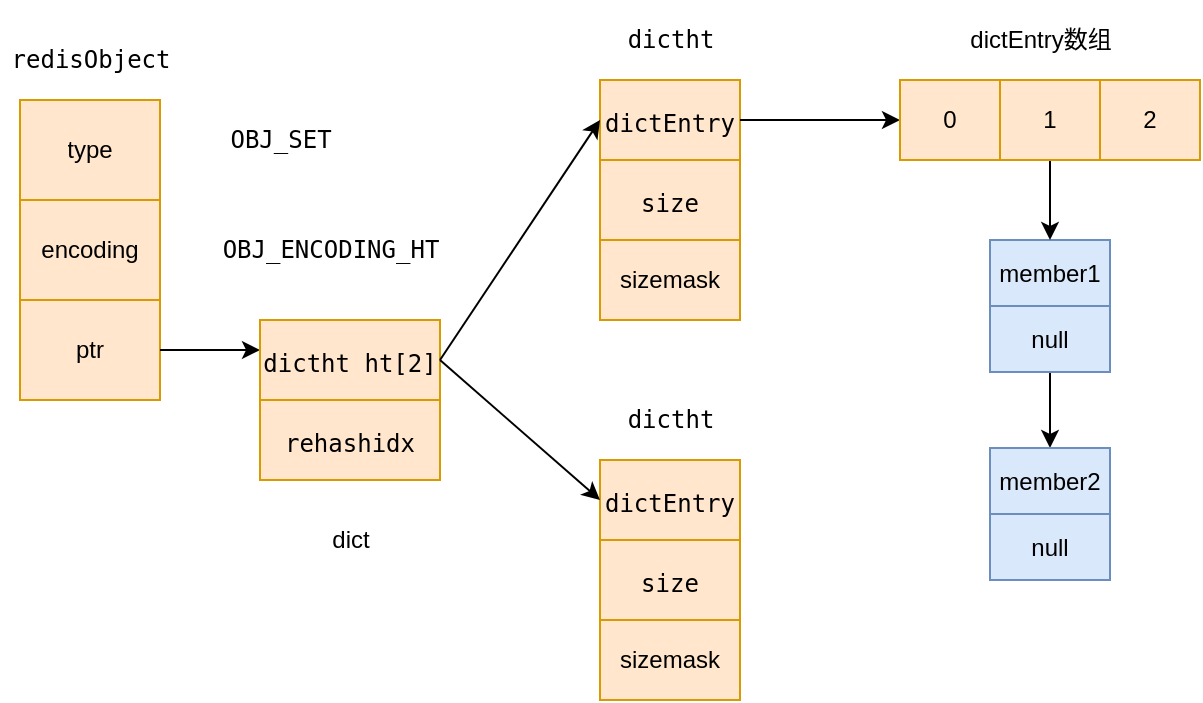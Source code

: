 <mxfile version="15.4.0" type="device"><diagram id="BtO7_PhMWMFOAYuD60Nx" name="第 1 页"><mxGraphModel dx="946" dy="623" grid="1" gridSize="10" guides="1" tooltips="1" connect="1" arrows="1" fold="1" page="1" pageScale="1" pageWidth="827" pageHeight="1169" math="0" shadow="0"><root><mxCell id="0"/><mxCell id="1" parent="0"/><mxCell id="xZIF3m_iuYsStSMo20T5-1" value="" style="shape=table;html=1;whiteSpace=wrap;startSize=0;container=1;collapsible=0;childLayout=tableLayout;fillColor=#ffe6cc;strokeColor=#d79b00;" parent="1" vertex="1"><mxGeometry x="100" y="280" width="70" height="150" as="geometry"/></mxCell><mxCell id="xZIF3m_iuYsStSMo20T5-2" value="" style="shape=partialRectangle;html=1;whiteSpace=wrap;collapsible=0;dropTarget=0;pointerEvents=0;fillColor=none;top=0;left=0;bottom=0;right=0;points=[[0,0.5],[1,0.5]];portConstraint=eastwest;" parent="xZIF3m_iuYsStSMo20T5-1" vertex="1"><mxGeometry width="70" height="50" as="geometry"/></mxCell><mxCell id="xZIF3m_iuYsStSMo20T5-3" value="type&lt;br&gt;" style="shape=partialRectangle;html=1;whiteSpace=wrap;connectable=0;fillColor=none;top=0;left=0;bottom=0;right=0;overflow=hidden;pointerEvents=1;" parent="xZIF3m_iuYsStSMo20T5-2" vertex="1"><mxGeometry width="70" height="50" as="geometry"><mxRectangle width="70" height="50" as="alternateBounds"/></mxGeometry></mxCell><mxCell id="xZIF3m_iuYsStSMo20T5-4" value="" style="shape=partialRectangle;html=1;whiteSpace=wrap;collapsible=0;dropTarget=0;pointerEvents=0;fillColor=none;top=0;left=0;bottom=0;right=0;points=[[0,0.5],[1,0.5]];portConstraint=eastwest;" parent="xZIF3m_iuYsStSMo20T5-1" vertex="1"><mxGeometry y="50" width="70" height="50" as="geometry"/></mxCell><mxCell id="xZIF3m_iuYsStSMo20T5-5" value="encoding" style="shape=partialRectangle;html=1;whiteSpace=wrap;connectable=0;fillColor=none;top=0;left=0;bottom=0;right=0;overflow=hidden;pointerEvents=1;" parent="xZIF3m_iuYsStSMo20T5-4" vertex="1"><mxGeometry width="70" height="50" as="geometry"><mxRectangle width="70" height="50" as="alternateBounds"/></mxGeometry></mxCell><mxCell id="xZIF3m_iuYsStSMo20T5-6" value="" style="shape=partialRectangle;html=1;whiteSpace=wrap;collapsible=0;dropTarget=0;pointerEvents=0;fillColor=none;top=0;left=0;bottom=0;right=0;points=[[0,0.5],[1,0.5]];portConstraint=eastwest;" parent="xZIF3m_iuYsStSMo20T5-1" vertex="1"><mxGeometry y="100" width="70" height="50" as="geometry"/></mxCell><mxCell id="xZIF3m_iuYsStSMo20T5-7" value="ptr" style="shape=partialRectangle;html=1;whiteSpace=wrap;connectable=0;fillColor=none;top=0;left=0;bottom=0;right=0;overflow=hidden;pointerEvents=1;" parent="xZIF3m_iuYsStSMo20T5-6" vertex="1"><mxGeometry width="70" height="50" as="geometry"><mxRectangle width="70" height="50" as="alternateBounds"/></mxGeometry></mxCell><mxCell id="xZIF3m_iuYsStSMo20T5-8" value="&lt;pre&gt;redisObject&lt;/pre&gt;" style="text;html=1;align=center;verticalAlign=middle;resizable=0;points=[];autosize=1;strokeColor=none;fillColor=none;" parent="1" vertex="1"><mxGeometry x="90" y="240" width="90" height="40" as="geometry"/></mxCell><mxCell id="xZIF3m_iuYsStSMo20T5-9" style="edgeStyle=orthogonalEdgeStyle;rounded=0;orthogonalLoop=1;jettySize=auto;html=1;exitX=1;exitY=0.5;exitDx=0;exitDy=0;entryX=0;entryY=0.5;entryDx=0;entryDy=0;" parent="1" source="xZIF3m_iuYsStSMo20T5-6" edge="1"><mxGeometry relative="1" as="geometry"><mxPoint x="220" y="405" as="targetPoint"/></mxGeometry></mxCell><mxCell id="xZIF3m_iuYsStSMo20T5-10" value="&lt;pre&gt;OBJ_SET&lt;/pre&gt;" style="text;html=1;align=center;verticalAlign=middle;resizable=0;points=[];autosize=1;strokeColor=none;fillColor=none;" parent="1" vertex="1"><mxGeometry x="195" y="280" width="70" height="40" as="geometry"/></mxCell><mxCell id="xZIF3m_iuYsStSMo20T5-11" value="&lt;pre&gt;&lt;pre&gt;&lt;pre&gt;OBJ_ENCODING_HT&lt;/pre&gt;&lt;/pre&gt;&lt;/pre&gt;" style="text;html=1;align=center;verticalAlign=middle;resizable=0;points=[];autosize=1;strokeColor=none;fillColor=none;" parent="1" vertex="1"><mxGeometry x="195" y="335" width="120" height="40" as="geometry"/></mxCell><mxCell id="xZIF3m_iuYsStSMo20T5-12" value="" style="shape=table;html=1;whiteSpace=wrap;startSize=0;container=1;collapsible=0;childLayout=tableLayout;fillColor=#ffe6cc;strokeColor=#d79b00;" parent="1" vertex="1"><mxGeometry x="220" y="390" width="90" height="80" as="geometry"/></mxCell><mxCell id="xZIF3m_iuYsStSMo20T5-13" value="" style="shape=partialRectangle;html=1;whiteSpace=wrap;collapsible=0;dropTarget=0;pointerEvents=0;fillColor=none;top=0;left=0;bottom=0;right=0;points=[[0,0.5],[1,0.5]];portConstraint=eastwest;" parent="xZIF3m_iuYsStSMo20T5-12" vertex="1"><mxGeometry width="90" height="40" as="geometry"/></mxCell><mxCell id="xZIF3m_iuYsStSMo20T5-14" value="&lt;pre&gt;dictht ht[2]&lt;/pre&gt;" style="shape=partialRectangle;html=1;whiteSpace=wrap;connectable=0;fillColor=none;top=0;left=0;bottom=0;right=0;overflow=hidden;pointerEvents=1;" parent="xZIF3m_iuYsStSMo20T5-13" vertex="1"><mxGeometry width="90" height="40" as="geometry"><mxRectangle width="90" height="40" as="alternateBounds"/></mxGeometry></mxCell><mxCell id="xZIF3m_iuYsStSMo20T5-15" value="" style="shape=partialRectangle;html=1;whiteSpace=wrap;collapsible=0;dropTarget=0;pointerEvents=0;fillColor=none;top=0;left=0;bottom=0;right=0;points=[[0,0.5],[1,0.5]];portConstraint=eastwest;" parent="xZIF3m_iuYsStSMo20T5-12" vertex="1"><mxGeometry y="40" width="90" height="40" as="geometry"/></mxCell><mxCell id="xZIF3m_iuYsStSMo20T5-16" value="&lt;pre&gt;rehashidx&lt;/pre&gt;" style="shape=partialRectangle;html=1;whiteSpace=wrap;connectable=0;fillColor=none;top=0;left=0;bottom=0;right=0;overflow=hidden;pointerEvents=1;" parent="xZIF3m_iuYsStSMo20T5-15" vertex="1"><mxGeometry width="90" height="40" as="geometry"><mxRectangle width="90" height="40" as="alternateBounds"/></mxGeometry></mxCell><mxCell id="xZIF3m_iuYsStSMo20T5-17" value="&lt;pre&gt;&lt;font face=&quot;Helvetica&quot;&gt;dict&lt;/font&gt;&lt;/pre&gt;" style="text;html=1;align=center;verticalAlign=middle;resizable=0;points=[];autosize=1;strokeColor=none;fillColor=none;" parent="1" vertex="1"><mxGeometry x="250" y="480" width="30" height="40" as="geometry"/></mxCell><mxCell id="xZIF3m_iuYsStSMo20T5-18" value="" style="shape=table;html=1;whiteSpace=wrap;startSize=0;container=1;collapsible=0;childLayout=tableLayout;fillColor=#ffe6cc;strokeColor=#d79b00;" parent="1" vertex="1"><mxGeometry x="390" y="270" width="70" height="120" as="geometry"/></mxCell><mxCell id="xZIF3m_iuYsStSMo20T5-19" value="" style="shape=partialRectangle;html=1;whiteSpace=wrap;collapsible=0;dropTarget=0;pointerEvents=0;fillColor=none;top=0;left=0;bottom=0;right=0;points=[[0,0.5],[1,0.5]];portConstraint=eastwest;" parent="xZIF3m_iuYsStSMo20T5-18" vertex="1"><mxGeometry width="70" height="40" as="geometry"/></mxCell><mxCell id="xZIF3m_iuYsStSMo20T5-20" value="&lt;pre&gt;&lt;pre&gt;dictEntry&lt;/pre&gt;&lt;/pre&gt;" style="shape=partialRectangle;html=1;whiteSpace=wrap;connectable=0;fillColor=none;top=0;left=0;bottom=0;right=0;overflow=hidden;pointerEvents=1;" parent="xZIF3m_iuYsStSMo20T5-19" vertex="1"><mxGeometry width="70" height="40" as="geometry"><mxRectangle width="70" height="40" as="alternateBounds"/></mxGeometry></mxCell><mxCell id="xZIF3m_iuYsStSMo20T5-21" value="" style="shape=partialRectangle;html=1;whiteSpace=wrap;collapsible=0;dropTarget=0;pointerEvents=0;fillColor=none;top=0;left=0;bottom=0;right=0;points=[[0,0.5],[1,0.5]];portConstraint=eastwest;" parent="xZIF3m_iuYsStSMo20T5-18" vertex="1"><mxGeometry y="40" width="70" height="40" as="geometry"/></mxCell><mxCell id="xZIF3m_iuYsStSMo20T5-22" value="&lt;pre&gt;size&lt;/pre&gt;" style="shape=partialRectangle;html=1;whiteSpace=wrap;connectable=0;fillColor=none;top=0;left=0;bottom=0;right=0;overflow=hidden;pointerEvents=1;" parent="xZIF3m_iuYsStSMo20T5-21" vertex="1"><mxGeometry width="70" height="40" as="geometry"><mxRectangle width="70" height="40" as="alternateBounds"/></mxGeometry></mxCell><mxCell id="xZIF3m_iuYsStSMo20T5-23" value="" style="shape=partialRectangle;html=1;whiteSpace=wrap;collapsible=0;dropTarget=0;pointerEvents=0;fillColor=none;top=0;left=0;bottom=0;right=0;points=[[0,0.5],[1,0.5]];portConstraint=eastwest;" parent="xZIF3m_iuYsStSMo20T5-18" vertex="1"><mxGeometry y="80" width="70" height="40" as="geometry"/></mxCell><mxCell id="xZIF3m_iuYsStSMo20T5-24" value="sizemask" style="shape=partialRectangle;html=1;whiteSpace=wrap;connectable=0;fillColor=none;top=0;left=0;bottom=0;right=0;overflow=hidden;pointerEvents=1;" parent="xZIF3m_iuYsStSMo20T5-23" vertex="1"><mxGeometry width="70" height="40" as="geometry"><mxRectangle width="70" height="40" as="alternateBounds"/></mxGeometry></mxCell><mxCell id="xZIF3m_iuYsStSMo20T5-25" value="" style="shape=table;html=1;whiteSpace=wrap;startSize=0;container=1;collapsible=0;childLayout=tableLayout;fillColor=#ffe6cc;strokeColor=#d79b00;" parent="1" vertex="1"><mxGeometry x="390" y="460" width="70" height="120" as="geometry"/></mxCell><mxCell id="xZIF3m_iuYsStSMo20T5-26" value="" style="shape=partialRectangle;html=1;whiteSpace=wrap;collapsible=0;dropTarget=0;pointerEvents=0;fillColor=none;top=0;left=0;bottom=0;right=0;points=[[0,0.5],[1,0.5]];portConstraint=eastwest;" parent="xZIF3m_iuYsStSMo20T5-25" vertex="1"><mxGeometry width="70" height="40" as="geometry"/></mxCell><mxCell id="xZIF3m_iuYsStSMo20T5-27" value="&lt;pre&gt;&lt;pre&gt;dictEntry&lt;/pre&gt;&lt;/pre&gt;" style="shape=partialRectangle;html=1;whiteSpace=wrap;connectable=0;fillColor=none;top=0;left=0;bottom=0;right=0;overflow=hidden;pointerEvents=1;" parent="xZIF3m_iuYsStSMo20T5-26" vertex="1"><mxGeometry width="70" height="40" as="geometry"><mxRectangle width="70" height="40" as="alternateBounds"/></mxGeometry></mxCell><mxCell id="xZIF3m_iuYsStSMo20T5-28" value="" style="shape=partialRectangle;html=1;whiteSpace=wrap;collapsible=0;dropTarget=0;pointerEvents=0;fillColor=none;top=0;left=0;bottom=0;right=0;points=[[0,0.5],[1,0.5]];portConstraint=eastwest;" parent="xZIF3m_iuYsStSMo20T5-25" vertex="1"><mxGeometry y="40" width="70" height="40" as="geometry"/></mxCell><mxCell id="xZIF3m_iuYsStSMo20T5-29" value="&lt;pre&gt;size&lt;/pre&gt;" style="shape=partialRectangle;html=1;whiteSpace=wrap;connectable=0;fillColor=none;top=0;left=0;bottom=0;right=0;overflow=hidden;pointerEvents=1;" parent="xZIF3m_iuYsStSMo20T5-28" vertex="1"><mxGeometry width="70" height="40" as="geometry"><mxRectangle width="70" height="40" as="alternateBounds"/></mxGeometry></mxCell><mxCell id="xZIF3m_iuYsStSMo20T5-30" value="" style="shape=partialRectangle;html=1;whiteSpace=wrap;collapsible=0;dropTarget=0;pointerEvents=0;fillColor=none;top=0;left=0;bottom=0;right=0;points=[[0,0.5],[1,0.5]];portConstraint=eastwest;" parent="xZIF3m_iuYsStSMo20T5-25" vertex="1"><mxGeometry y="80" width="70" height="40" as="geometry"/></mxCell><mxCell id="xZIF3m_iuYsStSMo20T5-31" value="&lt;span&gt;sizemask&lt;/span&gt;" style="shape=partialRectangle;html=1;whiteSpace=wrap;connectable=0;fillColor=none;top=0;left=0;bottom=0;right=0;overflow=hidden;pointerEvents=1;" parent="xZIF3m_iuYsStSMo20T5-30" vertex="1"><mxGeometry width="70" height="40" as="geometry"><mxRectangle width="70" height="40" as="alternateBounds"/></mxGeometry></mxCell><mxCell id="xZIF3m_iuYsStSMo20T5-32" value="&lt;pre&gt;dictht&lt;/pre&gt;" style="text;html=1;align=center;verticalAlign=middle;resizable=0;points=[];autosize=1;strokeColor=none;fillColor=none;" parent="1" vertex="1"><mxGeometry x="395" y="230" width="60" height="40" as="geometry"/></mxCell><mxCell id="xZIF3m_iuYsStSMo20T5-33" value="&lt;pre&gt;dictht&lt;/pre&gt;" style="text;html=1;align=center;verticalAlign=middle;resizable=0;points=[];autosize=1;strokeColor=none;fillColor=none;" parent="1" vertex="1"><mxGeometry x="395" y="420" width="60" height="40" as="geometry"/></mxCell><mxCell id="xZIF3m_iuYsStSMo20T5-34" style="rounded=0;orthogonalLoop=1;jettySize=auto;html=1;exitX=1;exitY=0.5;exitDx=0;exitDy=0;entryX=0;entryY=0.5;entryDx=0;entryDy=0;" parent="1" source="xZIF3m_iuYsStSMo20T5-13" target="xZIF3m_iuYsStSMo20T5-19" edge="1"><mxGeometry relative="1" as="geometry"/></mxCell><mxCell id="xZIF3m_iuYsStSMo20T5-35" style="edgeStyle=none;rounded=0;orthogonalLoop=1;jettySize=auto;html=1;exitX=1;exitY=0.5;exitDx=0;exitDy=0;entryX=0;entryY=0.5;entryDx=0;entryDy=0;" parent="1" source="xZIF3m_iuYsStSMo20T5-13" target="xZIF3m_iuYsStSMo20T5-26" edge="1"><mxGeometry relative="1" as="geometry"/></mxCell><mxCell id="xZIF3m_iuYsStSMo20T5-36" value="member1" style="rounded=0;whiteSpace=wrap;html=1;fillColor=#dae8fc;strokeColor=#6c8ebf;" parent="1" vertex="1"><mxGeometry x="585" y="350" width="60" height="33" as="geometry"/></mxCell><mxCell id="xZIF3m_iuYsStSMo20T5-41" style="edgeStyle=none;rounded=0;orthogonalLoop=1;jettySize=auto;html=1;exitX=1;exitY=0.5;exitDx=0;exitDy=0;entryX=0;entryY=0.5;entryDx=0;entryDy=0;" parent="1" source="xZIF3m_iuYsStSMo20T5-19" edge="1"><mxGeometry relative="1" as="geometry"><mxPoint x="540" y="290" as="targetPoint"/></mxGeometry></mxCell><mxCell id="xZIF3m_iuYsStSMo20T5-42" value="&lt;pre&gt;&lt;span style=&quot;font-family: &amp;#34;helvetica&amp;#34;&quot;&gt;dictEntry&lt;/span&gt;数组&lt;/pre&gt;" style="text;html=1;align=center;verticalAlign=middle;resizable=0;points=[];autosize=1;strokeColor=none;fillColor=none;" parent="1" vertex="1"><mxGeometry x="565" y="230" width="90" height="40" as="geometry"/></mxCell><mxCell id="xZIF3m_iuYsStSMo20T5-43" value="0" style="rounded=0;whiteSpace=wrap;html=1;fillColor=#ffe6cc;strokeColor=#d79b00;" parent="1" vertex="1"><mxGeometry x="540" y="270" width="50" height="40" as="geometry"/></mxCell><mxCell id="cAB9c5VKIOpeW7srkD__-5" style="edgeStyle=orthogonalEdgeStyle;rounded=0;orthogonalLoop=1;jettySize=auto;html=1;exitX=0.5;exitY=1;exitDx=0;exitDy=0;entryX=0.5;entryY=0;entryDx=0;entryDy=0;" edge="1" parent="1" source="xZIF3m_iuYsStSMo20T5-45" target="xZIF3m_iuYsStSMo20T5-36"><mxGeometry relative="1" as="geometry"/></mxCell><mxCell id="xZIF3m_iuYsStSMo20T5-45" value="1" style="rounded=0;whiteSpace=wrap;html=1;fillColor=#ffe6cc;strokeColor=#d79b00;" parent="1" vertex="1"><mxGeometry x="590" y="270" width="50" height="40" as="geometry"/></mxCell><mxCell id="xZIF3m_iuYsStSMo20T5-46" value="2" style="rounded=0;whiteSpace=wrap;html=1;fillColor=#ffe6cc;strokeColor=#d79b00;" parent="1" vertex="1"><mxGeometry x="640" y="270" width="50" height="40" as="geometry"/></mxCell><mxCell id="cAB9c5VKIOpeW7srkD__-6" style="edgeStyle=orthogonalEdgeStyle;rounded=0;orthogonalLoop=1;jettySize=auto;html=1;exitX=0.5;exitY=1;exitDx=0;exitDy=0;entryX=0.5;entryY=0;entryDx=0;entryDy=0;" edge="1" parent="1" source="cAB9c5VKIOpeW7srkD__-1" target="cAB9c5VKIOpeW7srkD__-2"><mxGeometry relative="1" as="geometry"/></mxCell><mxCell id="cAB9c5VKIOpeW7srkD__-1" value="null" style="rounded=0;whiteSpace=wrap;html=1;fillColor=#dae8fc;strokeColor=#6c8ebf;" vertex="1" parent="1"><mxGeometry x="585" y="383" width="60" height="33" as="geometry"/></mxCell><mxCell id="cAB9c5VKIOpeW7srkD__-2" value="member2" style="rounded=0;whiteSpace=wrap;html=1;fillColor=#dae8fc;strokeColor=#6c8ebf;" vertex="1" parent="1"><mxGeometry x="585" y="454" width="60" height="33" as="geometry"/></mxCell><mxCell id="cAB9c5VKIOpeW7srkD__-3" value="null" style="rounded=0;whiteSpace=wrap;html=1;fillColor=#dae8fc;strokeColor=#6c8ebf;" vertex="1" parent="1"><mxGeometry x="585" y="487" width="60" height="33" as="geometry"/></mxCell></root></mxGraphModel></diagram></mxfile>